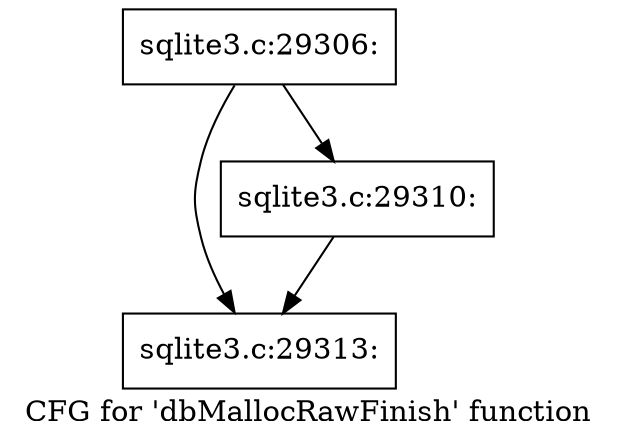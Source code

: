 digraph "CFG for 'dbMallocRawFinish' function" {
	label="CFG for 'dbMallocRawFinish' function";

	Node0x55c0f6fe9f10 [shape=record,label="{sqlite3.c:29306:}"];
	Node0x55c0f6fe9f10 -> Node0x55c0f6ff3aa0;
	Node0x55c0f6fe9f10 -> Node0x55c0f6ff3a50;
	Node0x55c0f6ff3a50 [shape=record,label="{sqlite3.c:29310:}"];
	Node0x55c0f6ff3a50 -> Node0x55c0f6ff3aa0;
	Node0x55c0f6ff3aa0 [shape=record,label="{sqlite3.c:29313:}"];
}
